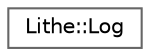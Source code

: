 digraph "Graphical Class Hierarchy"
{
 // LATEX_PDF_SIZE
  bgcolor="transparent";
  edge [fontname=Helvetica,fontsize=10,labelfontname=Helvetica,labelfontsize=10];
  node [fontname=Helvetica,fontsize=10,shape=box,height=0.2,width=0.4];
  rankdir="LR";
  Node0 [id="Node000000",label="Lithe::Log",height=0.2,width=0.4,color="grey40", fillcolor="white", style="filled",URL="$class_lithe_1_1_log.html",tooltip="Wrapper around spdlog interface."];
}
